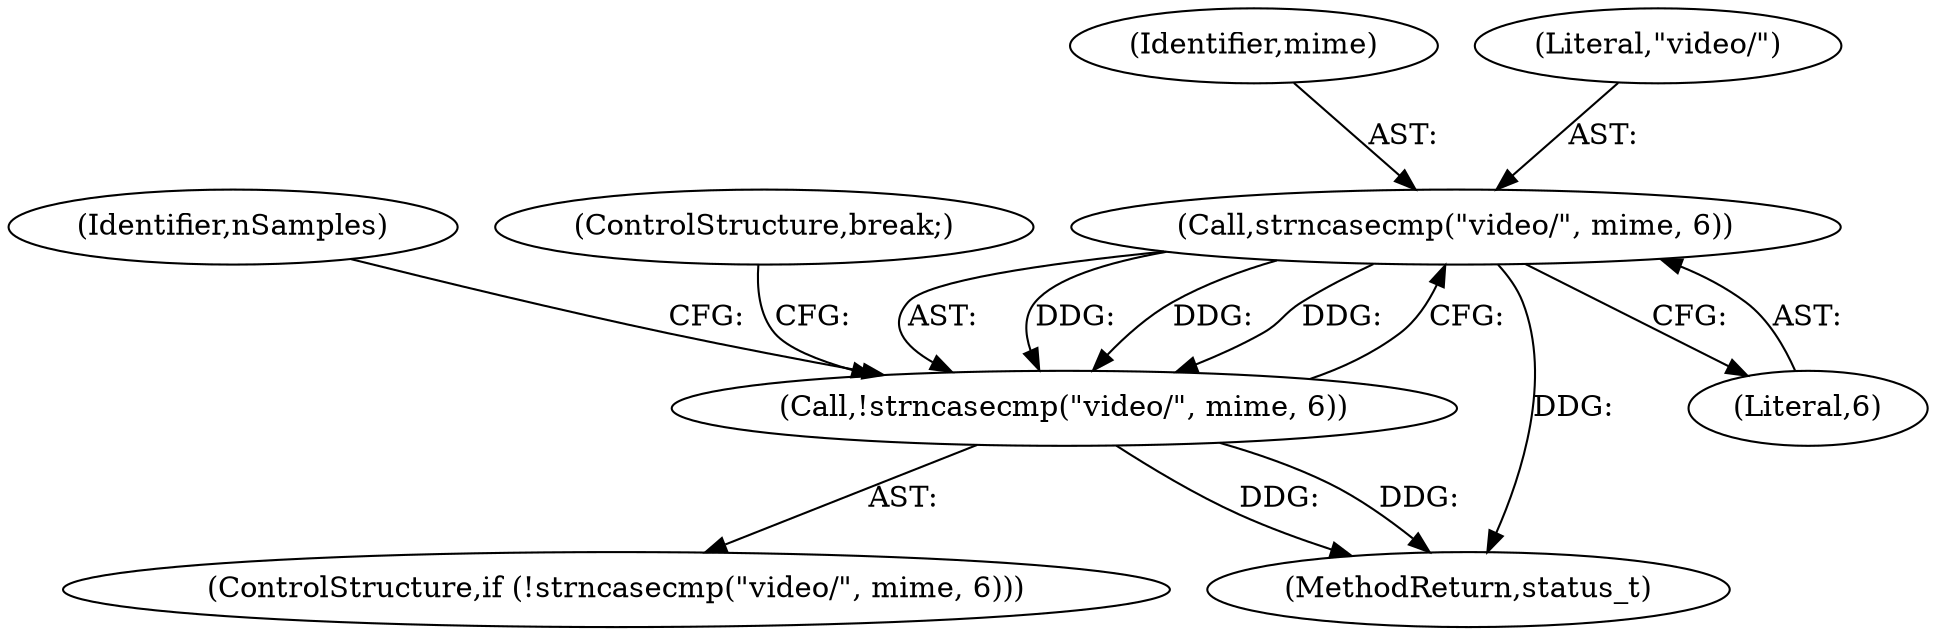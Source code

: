 digraph "0_Android_f81038006b4c59a5a148dcad887371206033c28f_2@pointer" {
"1002081" [label="(Call,strncasecmp(\"video/\", mime, 6))"];
"1002080" [label="(Call,!strncasecmp(\"video/\", mime, 6))"];
"1002079" [label="(ControlStructure,if (!strncasecmp(\"video/\", mime, 6)))"];
"1002083" [label="(Identifier,mime)"];
"1002088" [label="(Identifier,nSamples)"];
"1003289" [label="(MethodReturn,status_t)"];
"1002080" [label="(Call,!strncasecmp(\"video/\", mime, 6))"];
"1002084" [label="(Literal,6)"];
"1002082" [label="(Literal,\"video/\")"];
"1002106" [label="(ControlStructure,break;)"];
"1002081" [label="(Call,strncasecmp(\"video/\", mime, 6))"];
"1002081" -> "1002080"  [label="AST: "];
"1002081" -> "1002084"  [label="CFG: "];
"1002082" -> "1002081"  [label="AST: "];
"1002083" -> "1002081"  [label="AST: "];
"1002084" -> "1002081"  [label="AST: "];
"1002080" -> "1002081"  [label="CFG: "];
"1002081" -> "1003289"  [label="DDG: "];
"1002081" -> "1002080"  [label="DDG: "];
"1002081" -> "1002080"  [label="DDG: "];
"1002081" -> "1002080"  [label="DDG: "];
"1002080" -> "1002079"  [label="AST: "];
"1002088" -> "1002080"  [label="CFG: "];
"1002106" -> "1002080"  [label="CFG: "];
"1002080" -> "1003289"  [label="DDG: "];
"1002080" -> "1003289"  [label="DDG: "];
}
